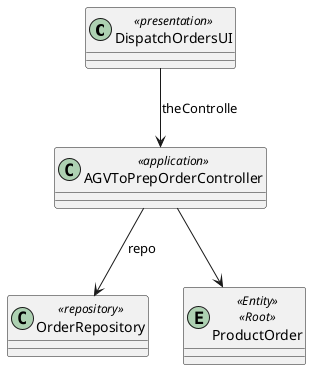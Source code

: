 @startuml
skinparam classAttributeIconSize 0


class DispatchOrdersUI <<presentation>>



class AGVToPrepOrderController <<application>>

class OrderRepository <<repository>>

entity ProductOrder <<Entity>> <<Root>>


AGVToPrepOrderController --> ProductOrder
DispatchOrdersUI --> AGVToPrepOrderController : theControlle
AGVToPrepOrderController --> OrderRepository : repo

@enduml